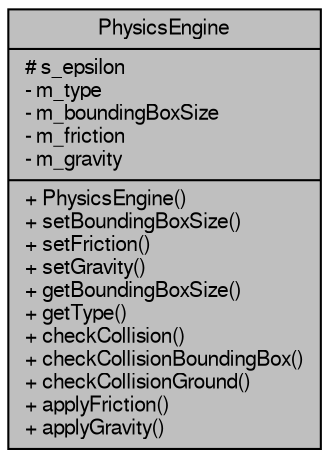 digraph "PhysicsEngine"
{
  edge [fontname="FreeSans",fontsize="10",labelfontname="FreeSans",labelfontsize="10"];
  node [fontname="FreeSans",fontsize="10",shape=record];
  Node1 [label="{PhysicsEngine\n|# s_epsilon\l- m_type\l- m_boundingBoxSize\l- m_friction\l- m_gravity\l|+ PhysicsEngine()\l+ setBoundingBoxSize()\l+ setFriction()\l+ setGravity()\l+ getBoundingBoxSize()\l+ getType()\l+ checkCollision()\l+ checkCollisionBoundingBox()\l+ checkCollisionGround()\l+ applyFriction()\l+ applyGravity()\l}",height=0.2,width=0.4,color="black", fillcolor="grey75", style="filled" fontcolor="black"];
}
